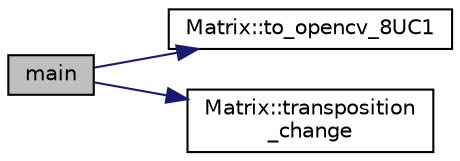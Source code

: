 digraph "main"
{
 // LATEX_PDF_SIZE
  edge [fontname="Helvetica",fontsize="10",labelfontname="Helvetica",labelfontsize="10"];
  node [fontname="Helvetica",fontsize="10",shape=record];
  rankdir="LR";
  Node1 [label="main",height=0.2,width=0.4,color="black", fillcolor="grey75", style="filled", fontcolor="black",tooltip=" "];
  Node1 -> Node2 [color="midnightblue",fontsize="10",style="solid",fontname="Helvetica"];
  Node2 [label="Matrix::to_opencv_8UC1",height=0.2,width=0.4,color="black", fillcolor="white", style="filled",URL="$class_matrix.html#af0813070ed8e915ff548b9a43ea62208",tooltip=" "];
  Node1 -> Node3 [color="midnightblue",fontsize="10",style="solid",fontname="Helvetica"];
  Node3 [label="Matrix::transposition\l_change",height=0.2,width=0.4,color="black", fillcolor="white", style="filled",URL="$class_matrix.html#a7a49dfbc45c05bbbad18dba9114eb1cf",tooltip=" "];
}
